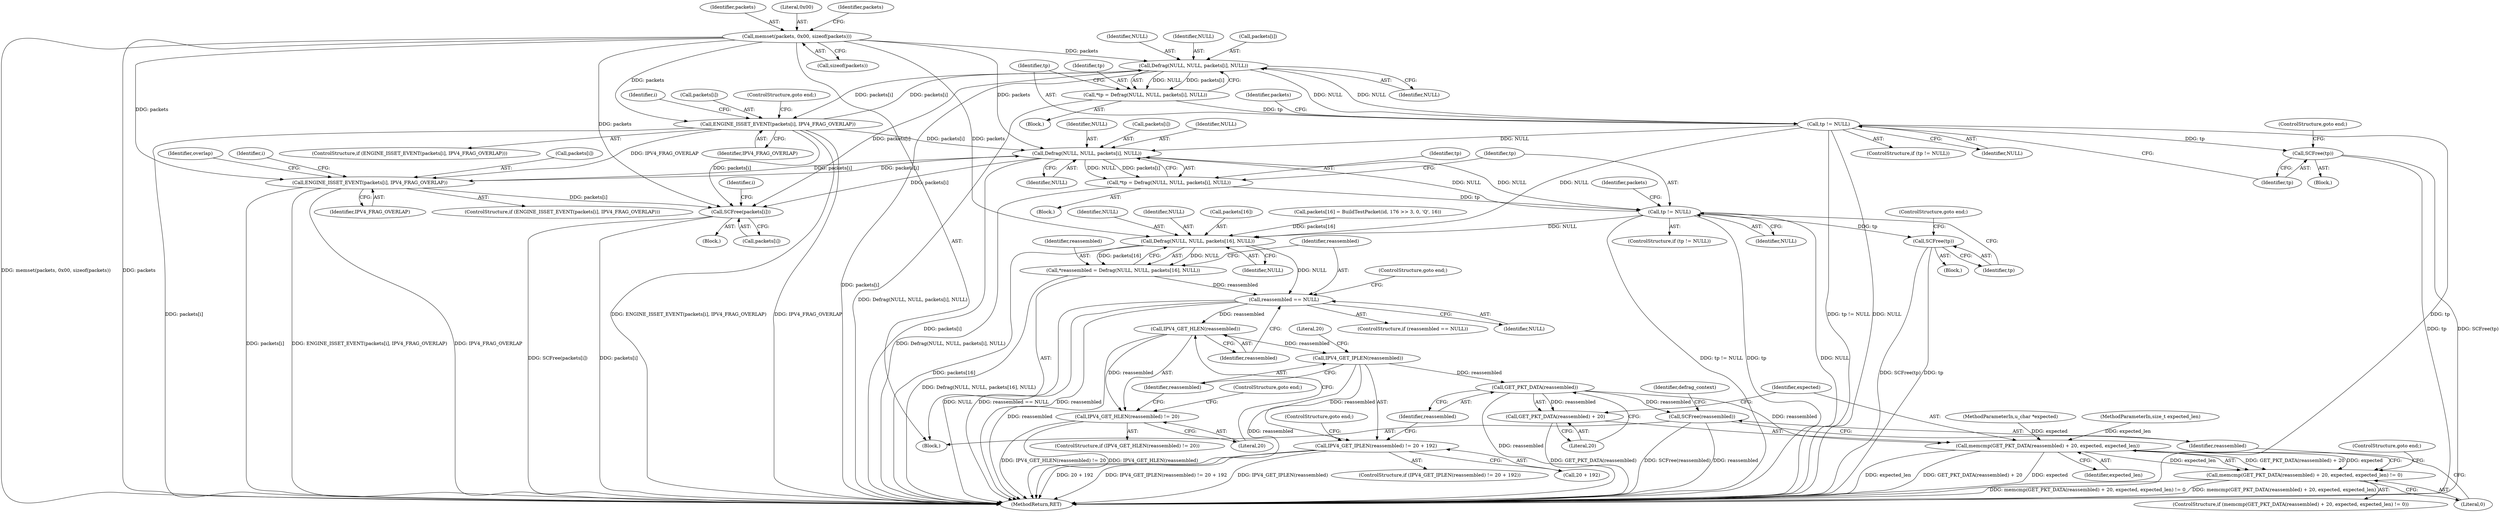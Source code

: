 digraph "0_suricata_4a04f814b15762eb446a5ead4d69d021512df6f8_1@array" {
"1000362" [label="(Call,Defrag(NULL, NULL, packets[i], NULL))"];
"1000370" [label="(Call,tp != NULL)"];
"1000360" [label="(Call,*tp = Defrag(NULL, NULL, packets[i], NULL))"];
"1000362" [label="(Call,Defrag(NULL, NULL, packets[i], NULL))"];
"1000139" [label="(Call,memset(packets, 0x00, sizeof(packets)))"];
"1000378" [label="(Call,ENGINE_ISSET_EVENT(packets[i], IPV4_FRAG_OVERLAP))"];
"1000399" [label="(Call,Defrag(NULL, NULL, packets[i], NULL))"];
"1000397" [label="(Call,*tp = Defrag(NULL, NULL, packets[i], NULL))"];
"1000407" [label="(Call,tp != NULL)"];
"1000411" [label="(Call,SCFree(tp))"];
"1000431" [label="(Call,Defrag(NULL, NULL, packets[16], NULL))"];
"1000429" [label="(Call,*reassembled = Defrag(NULL, NULL, packets[16], NULL))"];
"1000439" [label="(Call,reassembled == NULL)"];
"1000446" [label="(Call,IPV4_GET_HLEN(reassembled))"];
"1000445" [label="(Call,IPV4_GET_HLEN(reassembled) != 20)"];
"1000453" [label="(Call,IPV4_GET_IPLEN(reassembled))"];
"1000452" [label="(Call,IPV4_GET_IPLEN(reassembled) != 20 + 192)"];
"1000464" [label="(Call,GET_PKT_DATA(reassembled))"];
"1000462" [label="(Call,memcmp(GET_PKT_DATA(reassembled) + 20, expected, expected_len))"];
"1000461" [label="(Call,memcmp(GET_PKT_DATA(reassembled) + 20, expected, expected_len) != 0)"];
"1000463" [label="(Call,GET_PKT_DATA(reassembled) + 20)"];
"1000472" [label="(Call,SCFree(reassembled))"];
"1000415" [label="(Call,ENGINE_ISSET_EVENT(packets[i], IPV4_FRAG_OVERLAP))"];
"1000498" [label="(Call,SCFree(packets[i]))"];
"1000374" [label="(Call,SCFree(tp))"];
"1000365" [label="(Call,packets[i])"];
"1000382" [label="(Identifier,IPV4_FRAG_OVERLAP)"];
"1000453" [label="(Call,IPV4_GET_IPLEN(reassembled))"];
"1000401" [label="(Identifier,NULL)"];
"1000464" [label="(Call,GET_PKT_DATA(reassembled))"];
"1000469" [label="(Literal,0)"];
"1000371" [label="(Identifier,tp)"];
"1000375" [label="(Identifier,tp)"];
"1000402" [label="(Call,packets[i])"];
"1000127" [label="(Block,)"];
"1000451" [label="(ControlStructure,if (IPV4_GET_IPLEN(reassembled) != 20 + 192))"];
"1000362" [label="(Call,Defrag(NULL, NULL, packets[i], NULL))"];
"1000363" [label="(Identifier,NULL)"];
"1000376" [label="(ControlStructure,goto end;)"];
"1000377" [label="(ControlStructure,if (ENGINE_ISSET_EVENT(packets[i], IPV4_FRAG_OVERLAP)))"];
"1000505" [label="(MethodReturn,RET)"];
"1000360" [label="(Call,*tp = Defrag(NULL, NULL, packets[i], NULL))"];
"1000415" [label="(Call,ENGINE_ISSET_EVENT(packets[i], IPV4_FRAG_OVERLAP))"];
"1000444" [label="(ControlStructure,if (IPV4_GET_HLEN(reassembled) != 20))"];
"1000139" [label="(Call,memset(packets, 0x00, sizeof(packets)))"];
"1000361" [label="(Identifier,tp)"];
"1000433" [label="(Identifier,NULL)"];
"1000466" [label="(Literal,20)"];
"1000437" [label="(Identifier,NULL)"];
"1000125" [label="(MethodParameterIn,u_char *expected)"];
"1000455" [label="(Call,20 + 192)"];
"1000454" [label="(Identifier,reassembled)"];
"1000405" [label="(Identifier,NULL)"];
"1000461" [label="(Call,memcmp(GET_PKT_DATA(reassembled) + 20, expected, expected_len) != 0)"];
"1000478" [label="(Identifier,defrag_context)"];
"1000498" [label="(Call,SCFree(packets[i]))"];
"1000413" [label="(ControlStructure,goto end;)"];
"1000422" [label="(Identifier,overlap)"];
"1000432" [label="(Identifier,NULL)"];
"1000434" [label="(Call,packets[16])"];
"1000459" [label="(ControlStructure,goto end;)"];
"1000370" [label="(Call,tp != NULL)"];
"1000450" [label="(ControlStructure,goto end;)"];
"1000499" [label="(Call,packets[i])"];
"1000357" [label="(Identifier,i)"];
"1000430" [label="(Identifier,reassembled)"];
"1000126" [label="(MethodParameterIn,size_t expected_len)"];
"1000373" [label="(Block,)"];
"1000438" [label="(ControlStructure,if (reassembled == NULL))"];
"1000448" [label="(Literal,20)"];
"1000140" [label="(Identifier,packets)"];
"1000446" [label="(Call,IPV4_GET_HLEN(reassembled))"];
"1000417" [label="(Identifier,packets)"];
"1000497" [label="(Block,)"];
"1000142" [label="(Call,sizeof(packets))"];
"1000463" [label="(Call,GET_PKT_DATA(reassembled) + 20)"];
"1000439" [label="(Call,reassembled == NULL)"];
"1000443" [label="(ControlStructure,goto end;)"];
"1000395" [label="(Block,)"];
"1000368" [label="(Identifier,NULL)"];
"1000380" [label="(Identifier,packets)"];
"1000141" [label="(Literal,0x00)"];
"1000431" [label="(Call,Defrag(NULL, NULL, packets[16], NULL))"];
"1000379" [label="(Call,packets[i])"];
"1000407" [label="(Call,tp != NULL)"];
"1000411" [label="(Call,SCFree(tp))"];
"1000408" [label="(Identifier,tp)"];
"1000419" [label="(Identifier,IPV4_FRAG_OVERLAP)"];
"1000406" [label="(ControlStructure,if (tp != NULL))"];
"1000400" [label="(Identifier,NULL)"];
"1000334" [label="(Call,packets[16] = BuildTestPacket(id, 176 >> 3, 0, 'Q', 16))"];
"1000364" [label="(Identifier,NULL)"];
"1000397" [label="(Call,*tp = Defrag(NULL, NULL, packets[i], NULL))"];
"1000462" [label="(Call,memcmp(GET_PKT_DATA(reassembled) + 20, expected, expected_len))"];
"1000429" [label="(Call,*reassembled = Defrag(NULL, NULL, packets[16], NULL))"];
"1000460" [label="(ControlStructure,if (memcmp(GET_PKT_DATA(reassembled) + 20, expected, expected_len) != 0))"];
"1000146" [label="(Identifier,packets)"];
"1000399" [label="(Call,Defrag(NULL, NULL, packets[i], NULL))"];
"1000468" [label="(Identifier,expected_len)"];
"1000452" [label="(Call,IPV4_GET_IPLEN(reassembled) != 20 + 192)"];
"1000496" [label="(Identifier,i)"];
"1000456" [label="(Literal,20)"];
"1000471" [label="(ControlStructure,goto end;)"];
"1000394" [label="(Identifier,i)"];
"1000410" [label="(Block,)"];
"1000465" [label="(Identifier,reassembled)"];
"1000447" [label="(Identifier,reassembled)"];
"1000369" [label="(ControlStructure,if (tp != NULL))"];
"1000440" [label="(Identifier,reassembled)"];
"1000398" [label="(Identifier,tp)"];
"1000441" [label="(Identifier,NULL)"];
"1000467" [label="(Identifier,expected)"];
"1000378" [label="(Call,ENGINE_ISSET_EVENT(packets[i], IPV4_FRAG_OVERLAP))"];
"1000358" [label="(Block,)"];
"1000472" [label="(Call,SCFree(reassembled))"];
"1000372" [label="(Identifier,NULL)"];
"1000445" [label="(Call,IPV4_GET_HLEN(reassembled) != 20)"];
"1000414" [label="(ControlStructure,if (ENGINE_ISSET_EVENT(packets[i], IPV4_FRAG_OVERLAP)))"];
"1000384" [label="(ControlStructure,goto end;)"];
"1000473" [label="(Identifier,reassembled)"];
"1000412" [label="(Identifier,tp)"];
"1000416" [label="(Call,packets[i])"];
"1000409" [label="(Identifier,NULL)"];
"1000374" [label="(Call,SCFree(tp))"];
"1000362" -> "1000360"  [label="AST: "];
"1000362" -> "1000368"  [label="CFG: "];
"1000363" -> "1000362"  [label="AST: "];
"1000364" -> "1000362"  [label="AST: "];
"1000365" -> "1000362"  [label="AST: "];
"1000368" -> "1000362"  [label="AST: "];
"1000360" -> "1000362"  [label="CFG: "];
"1000362" -> "1000505"  [label="DDG: packets[i]"];
"1000362" -> "1000360"  [label="DDG: NULL"];
"1000362" -> "1000360"  [label="DDG: packets[i]"];
"1000370" -> "1000362"  [label="DDG: NULL"];
"1000139" -> "1000362"  [label="DDG: packets"];
"1000378" -> "1000362"  [label="DDG: packets[i]"];
"1000362" -> "1000370"  [label="DDG: NULL"];
"1000362" -> "1000378"  [label="DDG: packets[i]"];
"1000362" -> "1000498"  [label="DDG: packets[i]"];
"1000370" -> "1000369"  [label="AST: "];
"1000370" -> "1000372"  [label="CFG: "];
"1000371" -> "1000370"  [label="AST: "];
"1000372" -> "1000370"  [label="AST: "];
"1000375" -> "1000370"  [label="CFG: "];
"1000380" -> "1000370"  [label="CFG: "];
"1000370" -> "1000505"  [label="DDG: tp != NULL"];
"1000370" -> "1000505"  [label="DDG: NULL"];
"1000370" -> "1000505"  [label="DDG: tp"];
"1000360" -> "1000370"  [label="DDG: tp"];
"1000370" -> "1000374"  [label="DDG: tp"];
"1000370" -> "1000399"  [label="DDG: NULL"];
"1000370" -> "1000431"  [label="DDG: NULL"];
"1000360" -> "1000358"  [label="AST: "];
"1000361" -> "1000360"  [label="AST: "];
"1000371" -> "1000360"  [label="CFG: "];
"1000360" -> "1000505"  [label="DDG: Defrag(NULL, NULL, packets[i], NULL)"];
"1000139" -> "1000127"  [label="AST: "];
"1000139" -> "1000142"  [label="CFG: "];
"1000140" -> "1000139"  [label="AST: "];
"1000141" -> "1000139"  [label="AST: "];
"1000142" -> "1000139"  [label="AST: "];
"1000146" -> "1000139"  [label="CFG: "];
"1000139" -> "1000505"  [label="DDG: memset(packets, 0x00, sizeof(packets))"];
"1000139" -> "1000505"  [label="DDG: packets"];
"1000139" -> "1000378"  [label="DDG: packets"];
"1000139" -> "1000399"  [label="DDG: packets"];
"1000139" -> "1000415"  [label="DDG: packets"];
"1000139" -> "1000431"  [label="DDG: packets"];
"1000139" -> "1000498"  [label="DDG: packets"];
"1000378" -> "1000377"  [label="AST: "];
"1000378" -> "1000382"  [label="CFG: "];
"1000379" -> "1000378"  [label="AST: "];
"1000382" -> "1000378"  [label="AST: "];
"1000384" -> "1000378"  [label="CFG: "];
"1000357" -> "1000378"  [label="CFG: "];
"1000378" -> "1000505"  [label="DDG: packets[i]"];
"1000378" -> "1000505"  [label="DDG: ENGINE_ISSET_EVENT(packets[i], IPV4_FRAG_OVERLAP)"];
"1000378" -> "1000505"  [label="DDG: IPV4_FRAG_OVERLAP"];
"1000378" -> "1000399"  [label="DDG: packets[i]"];
"1000378" -> "1000415"  [label="DDG: IPV4_FRAG_OVERLAP"];
"1000378" -> "1000498"  [label="DDG: packets[i]"];
"1000399" -> "1000397"  [label="AST: "];
"1000399" -> "1000405"  [label="CFG: "];
"1000400" -> "1000399"  [label="AST: "];
"1000401" -> "1000399"  [label="AST: "];
"1000402" -> "1000399"  [label="AST: "];
"1000405" -> "1000399"  [label="AST: "];
"1000397" -> "1000399"  [label="CFG: "];
"1000399" -> "1000505"  [label="DDG: packets[i]"];
"1000399" -> "1000397"  [label="DDG: NULL"];
"1000399" -> "1000397"  [label="DDG: packets[i]"];
"1000407" -> "1000399"  [label="DDG: NULL"];
"1000415" -> "1000399"  [label="DDG: packets[i]"];
"1000399" -> "1000407"  [label="DDG: NULL"];
"1000399" -> "1000415"  [label="DDG: packets[i]"];
"1000399" -> "1000498"  [label="DDG: packets[i]"];
"1000397" -> "1000395"  [label="AST: "];
"1000398" -> "1000397"  [label="AST: "];
"1000408" -> "1000397"  [label="CFG: "];
"1000397" -> "1000505"  [label="DDG: Defrag(NULL, NULL, packets[i], NULL)"];
"1000397" -> "1000407"  [label="DDG: tp"];
"1000407" -> "1000406"  [label="AST: "];
"1000407" -> "1000409"  [label="CFG: "];
"1000408" -> "1000407"  [label="AST: "];
"1000409" -> "1000407"  [label="AST: "];
"1000412" -> "1000407"  [label="CFG: "];
"1000417" -> "1000407"  [label="CFG: "];
"1000407" -> "1000505"  [label="DDG: NULL"];
"1000407" -> "1000505"  [label="DDG: tp != NULL"];
"1000407" -> "1000505"  [label="DDG: tp"];
"1000407" -> "1000411"  [label="DDG: tp"];
"1000407" -> "1000431"  [label="DDG: NULL"];
"1000411" -> "1000410"  [label="AST: "];
"1000411" -> "1000412"  [label="CFG: "];
"1000412" -> "1000411"  [label="AST: "];
"1000413" -> "1000411"  [label="CFG: "];
"1000411" -> "1000505"  [label="DDG: SCFree(tp)"];
"1000411" -> "1000505"  [label="DDG: tp"];
"1000431" -> "1000429"  [label="AST: "];
"1000431" -> "1000437"  [label="CFG: "];
"1000432" -> "1000431"  [label="AST: "];
"1000433" -> "1000431"  [label="AST: "];
"1000434" -> "1000431"  [label="AST: "];
"1000437" -> "1000431"  [label="AST: "];
"1000429" -> "1000431"  [label="CFG: "];
"1000431" -> "1000505"  [label="DDG: packets[16]"];
"1000431" -> "1000429"  [label="DDG: NULL"];
"1000431" -> "1000429"  [label="DDG: packets[16]"];
"1000334" -> "1000431"  [label="DDG: packets[16]"];
"1000431" -> "1000439"  [label="DDG: NULL"];
"1000429" -> "1000127"  [label="AST: "];
"1000430" -> "1000429"  [label="AST: "];
"1000440" -> "1000429"  [label="CFG: "];
"1000429" -> "1000505"  [label="DDG: Defrag(NULL, NULL, packets[16], NULL)"];
"1000429" -> "1000439"  [label="DDG: reassembled"];
"1000439" -> "1000438"  [label="AST: "];
"1000439" -> "1000441"  [label="CFG: "];
"1000440" -> "1000439"  [label="AST: "];
"1000441" -> "1000439"  [label="AST: "];
"1000443" -> "1000439"  [label="CFG: "];
"1000447" -> "1000439"  [label="CFG: "];
"1000439" -> "1000505"  [label="DDG: reassembled"];
"1000439" -> "1000505"  [label="DDG: NULL"];
"1000439" -> "1000505"  [label="DDG: reassembled == NULL"];
"1000439" -> "1000446"  [label="DDG: reassembled"];
"1000446" -> "1000445"  [label="AST: "];
"1000446" -> "1000447"  [label="CFG: "];
"1000447" -> "1000446"  [label="AST: "];
"1000448" -> "1000446"  [label="CFG: "];
"1000446" -> "1000505"  [label="DDG: reassembled"];
"1000446" -> "1000445"  [label="DDG: reassembled"];
"1000446" -> "1000453"  [label="DDG: reassembled"];
"1000445" -> "1000444"  [label="AST: "];
"1000445" -> "1000448"  [label="CFG: "];
"1000448" -> "1000445"  [label="AST: "];
"1000450" -> "1000445"  [label="CFG: "];
"1000454" -> "1000445"  [label="CFG: "];
"1000445" -> "1000505"  [label="DDG: IPV4_GET_HLEN(reassembled)"];
"1000445" -> "1000505"  [label="DDG: IPV4_GET_HLEN(reassembled) != 20"];
"1000453" -> "1000452"  [label="AST: "];
"1000453" -> "1000454"  [label="CFG: "];
"1000454" -> "1000453"  [label="AST: "];
"1000456" -> "1000453"  [label="CFG: "];
"1000453" -> "1000505"  [label="DDG: reassembled"];
"1000453" -> "1000452"  [label="DDG: reassembled"];
"1000453" -> "1000464"  [label="DDG: reassembled"];
"1000452" -> "1000451"  [label="AST: "];
"1000452" -> "1000455"  [label="CFG: "];
"1000455" -> "1000452"  [label="AST: "];
"1000459" -> "1000452"  [label="CFG: "];
"1000465" -> "1000452"  [label="CFG: "];
"1000452" -> "1000505"  [label="DDG: 20 + 192"];
"1000452" -> "1000505"  [label="DDG: IPV4_GET_IPLEN(reassembled) != 20 + 192"];
"1000452" -> "1000505"  [label="DDG: IPV4_GET_IPLEN(reassembled)"];
"1000464" -> "1000463"  [label="AST: "];
"1000464" -> "1000465"  [label="CFG: "];
"1000465" -> "1000464"  [label="AST: "];
"1000466" -> "1000464"  [label="CFG: "];
"1000464" -> "1000505"  [label="DDG: reassembled"];
"1000464" -> "1000462"  [label="DDG: reassembled"];
"1000464" -> "1000463"  [label="DDG: reassembled"];
"1000464" -> "1000472"  [label="DDG: reassembled"];
"1000462" -> "1000461"  [label="AST: "];
"1000462" -> "1000468"  [label="CFG: "];
"1000463" -> "1000462"  [label="AST: "];
"1000467" -> "1000462"  [label="AST: "];
"1000468" -> "1000462"  [label="AST: "];
"1000469" -> "1000462"  [label="CFG: "];
"1000462" -> "1000505"  [label="DDG: expected_len"];
"1000462" -> "1000505"  [label="DDG: GET_PKT_DATA(reassembled) + 20"];
"1000462" -> "1000505"  [label="DDG: expected"];
"1000462" -> "1000461"  [label="DDG: GET_PKT_DATA(reassembled) + 20"];
"1000462" -> "1000461"  [label="DDG: expected"];
"1000462" -> "1000461"  [label="DDG: expected_len"];
"1000125" -> "1000462"  [label="DDG: expected"];
"1000126" -> "1000462"  [label="DDG: expected_len"];
"1000461" -> "1000460"  [label="AST: "];
"1000461" -> "1000469"  [label="CFG: "];
"1000469" -> "1000461"  [label="AST: "];
"1000471" -> "1000461"  [label="CFG: "];
"1000473" -> "1000461"  [label="CFG: "];
"1000461" -> "1000505"  [label="DDG: memcmp(GET_PKT_DATA(reassembled) + 20, expected, expected_len) != 0"];
"1000461" -> "1000505"  [label="DDG: memcmp(GET_PKT_DATA(reassembled) + 20, expected, expected_len)"];
"1000463" -> "1000466"  [label="CFG: "];
"1000466" -> "1000463"  [label="AST: "];
"1000467" -> "1000463"  [label="CFG: "];
"1000463" -> "1000505"  [label="DDG: GET_PKT_DATA(reassembled)"];
"1000472" -> "1000127"  [label="AST: "];
"1000472" -> "1000473"  [label="CFG: "];
"1000473" -> "1000472"  [label="AST: "];
"1000478" -> "1000472"  [label="CFG: "];
"1000472" -> "1000505"  [label="DDG: SCFree(reassembled)"];
"1000472" -> "1000505"  [label="DDG: reassembled"];
"1000415" -> "1000414"  [label="AST: "];
"1000415" -> "1000419"  [label="CFG: "];
"1000416" -> "1000415"  [label="AST: "];
"1000419" -> "1000415"  [label="AST: "];
"1000422" -> "1000415"  [label="CFG: "];
"1000394" -> "1000415"  [label="CFG: "];
"1000415" -> "1000505"  [label="DDG: packets[i]"];
"1000415" -> "1000505"  [label="DDG: ENGINE_ISSET_EVENT(packets[i], IPV4_FRAG_OVERLAP)"];
"1000415" -> "1000505"  [label="DDG: IPV4_FRAG_OVERLAP"];
"1000415" -> "1000498"  [label="DDG: packets[i]"];
"1000498" -> "1000497"  [label="AST: "];
"1000498" -> "1000499"  [label="CFG: "];
"1000499" -> "1000498"  [label="AST: "];
"1000496" -> "1000498"  [label="CFG: "];
"1000498" -> "1000505"  [label="DDG: SCFree(packets[i])"];
"1000498" -> "1000505"  [label="DDG: packets[i]"];
"1000374" -> "1000373"  [label="AST: "];
"1000374" -> "1000375"  [label="CFG: "];
"1000375" -> "1000374"  [label="AST: "];
"1000376" -> "1000374"  [label="CFG: "];
"1000374" -> "1000505"  [label="DDG: tp"];
"1000374" -> "1000505"  [label="DDG: SCFree(tp)"];
}

